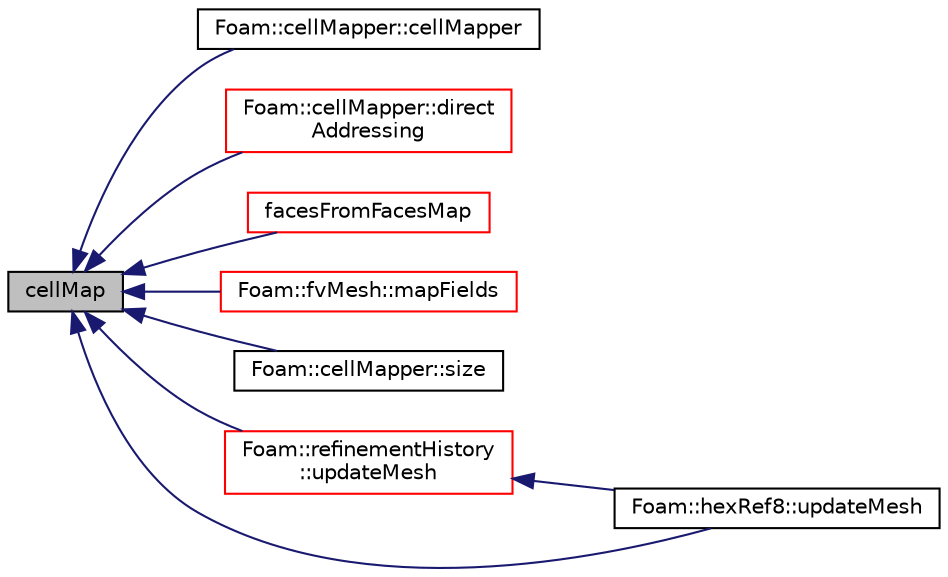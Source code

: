digraph "cellMap"
{
  bgcolor="transparent";
  edge [fontname="Helvetica",fontsize="10",labelfontname="Helvetica",labelfontsize="10"];
  node [fontname="Helvetica",fontsize="10",shape=record];
  rankdir="LR";
  Node1 [label="cellMap",height=0.2,width=0.4,color="black", fillcolor="grey75", style="filled", fontcolor="black"];
  Node1 -> Node2 [dir="back",color="midnightblue",fontsize="10",style="solid",fontname="Helvetica"];
  Node2 [label="Foam::cellMapper::cellMapper",height=0.2,width=0.4,color="black",URL="$a00217.html#a2ca36d4d8d7dd38fddf8f3d7d35e794b",tooltip="Construct from mapPolyMesh. "];
  Node1 -> Node3 [dir="back",color="midnightblue",fontsize="10",style="solid",fontname="Helvetica"];
  Node3 [label="Foam::cellMapper::direct\lAddressing",height=0.2,width=0.4,color="red",URL="$a00217.html#ac7b376394d9111f02b2b725ba05d6e88",tooltip="Return direct addressing. "];
  Node1 -> Node4 [dir="back",color="midnightblue",fontsize="10",style="solid",fontname="Helvetica"];
  Node4 [label="facesFromFacesMap",height=0.2,width=0.4,color="red",URL="$a01434.html#a2b56b56161277465858aae02516eca8a",tooltip="Faces originating from faces. "];
  Node1 -> Node5 [dir="back",color="midnightblue",fontsize="10",style="solid",fontname="Helvetica"];
  Node5 [label="Foam::fvMesh::mapFields",height=0.2,width=0.4,color="red",URL="$a00878.html#acdda95483d214b756be7af3887ef71ee",tooltip="Map all fields in time using given map. "];
  Node1 -> Node6 [dir="back",color="midnightblue",fontsize="10",style="solid",fontname="Helvetica"];
  Node6 [label="Foam::cellMapper::size",height=0.2,width=0.4,color="black",URL="$a00217.html#a723361dc2020160f5492e8fe2d09fa44",tooltip="Return size. "];
  Node1 -> Node7 [dir="back",color="midnightblue",fontsize="10",style="solid",fontname="Helvetica"];
  Node7 [label="Foam::refinementHistory\l::updateMesh",height=0.2,width=0.4,color="red",URL="$a02119.html#ad57565956fd4064299f4bd3c4eebb1d4",tooltip="Update numbering for mesh changes. "];
  Node7 -> Node8 [dir="back",color="midnightblue",fontsize="10",style="solid",fontname="Helvetica"];
  Node8 [label="Foam::hexRef8::updateMesh",height=0.2,width=0.4,color="black",URL="$a01011.html#a97c9017fa6ef5f8319a5d64bdf3fd1b6",tooltip="Update local numbering + undo. "];
  Node1 -> Node8 [dir="back",color="midnightblue",fontsize="10",style="solid",fontname="Helvetica"];
}
